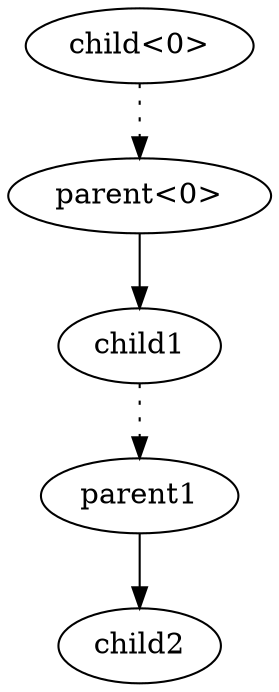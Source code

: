 digraph g {
	child0 [label="child<0>"]
	parent0 [label="parent<0>"]

	child0->parent0 [style=dotted]
	child1->parent1 [style=dotted]

	parent0->child1
	parent1->child2
}
